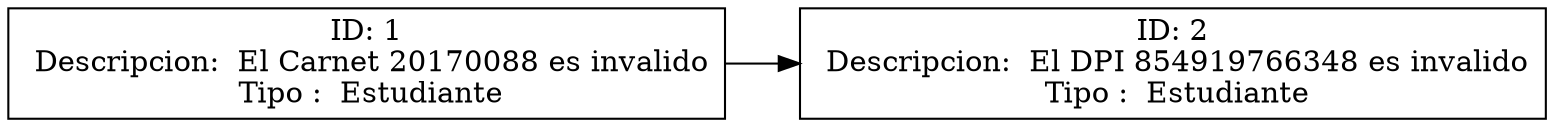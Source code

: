 digraph D { 
	 rankdir =LR 
	 graph [dpi=300]; 
	 nodo_0[shape=box, label= "ID: 1\n Descripcion:  El Carnet 20170088 es invalido\n Tipo :  Estudiante"];
	 nodo_1[shape=box, label= "ID: 2\n Descripcion:  El DPI 854919766348 es invalido\n Tipo :  Estudiante"];

	 nodo_0-> nodo_1
}

